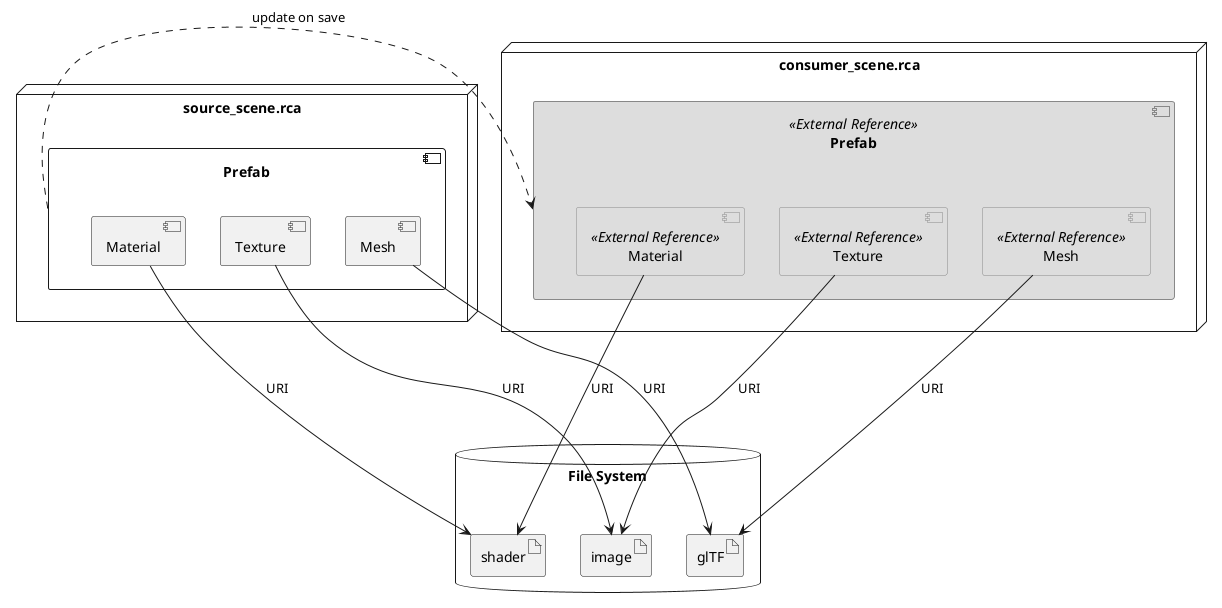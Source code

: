 SPDX-License-Identifier: MPL-2.0

This file is part of Ramses Composer
(see https://github.com/GENIVI/ramses-composer).

This Source Code Form is subject to the terms of the Mozilla Public License, v. 2.0. If a copy of the MPL was not distributed with this file, You can obtain one at http://mozilla.org/MPL/2.0/.

@startuml

skinparam component {
    BackgroundColor<<External Reference>> #ddd
    BorderColor<<External Reference>> #888
}

node source_scene.rca {
    component "Prefab" as prefab1 {
        component Material as material1
        component Texture as texture1
        component Mesh as mesh1
    }
}

node consumer_scene.rca {
    component "Prefab" as prefab2 <<External Reference>> {
        component Material as material2 <<External Reference>>
        component Texture as texture2 <<External Reference>>
        component Mesh as mesh2 <<External Reference>>
    }
}

database "File System" as files {
    artifact shader
    artifact image
    artifact glTF
}

prefab1 .r.> prefab2 : update on save

material1 --> shader : URI
texture1 --> image : URI
mesh1 ---> glTF : URI
material2 --> shader : URI
texture2 --> image : URI
mesh2 ---> glTF : URI

@enduml
